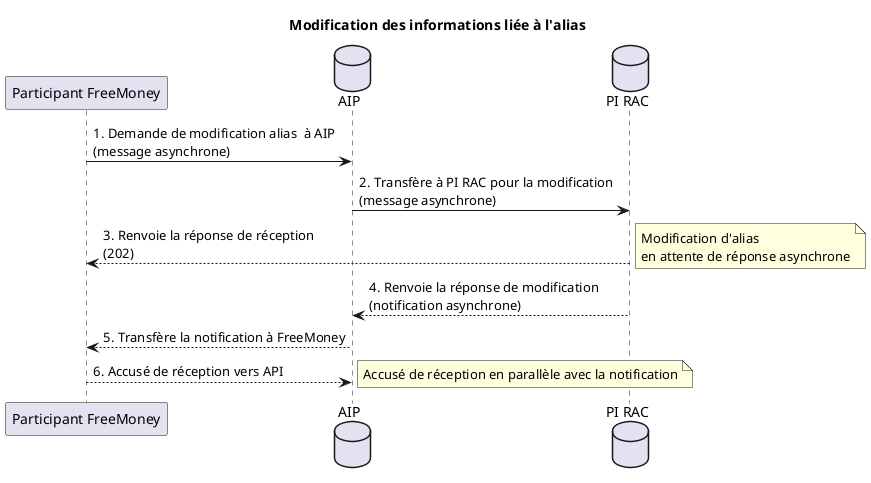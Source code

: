 @startuml
title "Modification des informations liée à l'alias"
'participant "Application Mobile" as appMobile
participant "Participant FreeMoney" as partFreeMoney
database "AIP" as aip
database "PI RAC" as piRac


partFreeMoney -> aip: 1. Demande de modification alias  à AIP\n(message asynchrone)
aip -> piRac: 2. Transfère à PI RAC pour la modification\n(message asynchrone)
piRac --> partFreeMoney: 3. Renvoie la réponse de réception\n(202)
note right: Modification d'alias\nen attente de réponse asynchrone
piRac --> aip: 4. Renvoie la réponse de modification\n(notification asynchrone)
aip --> partFreeMoney: 5. Transfère la notification à FreeMoney
partFreeMoney --> aip : 6. Accusé de réception vers API
note right : Accusé de réception en parallèle avec la notification
'partFreeMoney --> appMobile: 5. Notifie le client de la modification d'alias

@enduml
